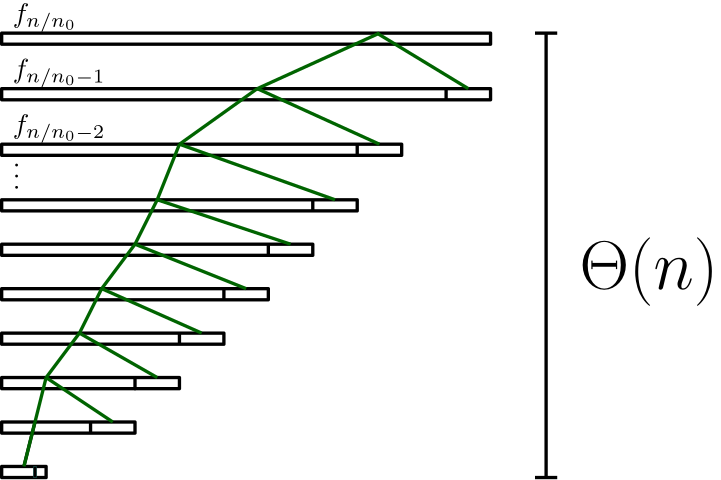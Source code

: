 <?xml version="1.0"?>
<!DOCTYPE ipe SYSTEM "ipe.dtd">
<ipe version="70212" creator="Ipe 7.2.12">
<info created="D:20200511153740" modified="D:20200604222520"/>
<ipestyle name="basic">
<symbol name="arrow/arc(spx)">
<path stroke="sym-stroke" fill="sym-stroke" pen="sym-pen">
0 0 m
-1 0.333 l
-1 -0.333 l
h
</path>
</symbol>
<symbol name="arrow/farc(spx)">
<path stroke="sym-stroke" fill="white" pen="sym-pen">
0 0 m
-1 0.333 l
-1 -0.333 l
h
</path>
</symbol>
<symbol name="arrow/ptarc(spx)">
<path stroke="sym-stroke" fill="sym-stroke" pen="sym-pen">
0 0 m
-1 0.333 l
-0.8 0 l
-1 -0.333 l
h
</path>
</symbol>
<symbol name="arrow/fptarc(spx)">
<path stroke="sym-stroke" fill="white" pen="sym-pen">
0 0 m
-1 0.333 l
-0.8 0 l
-1 -0.333 l
h
</path>
</symbol>
<symbol name="mark/circle(sx)" transformations="translations">
<path fill="sym-stroke">
0.6 0 0 0.6 0 0 e
0.4 0 0 0.4 0 0 e
</path>
</symbol>
<symbol name="mark/disk(sx)" transformations="translations">
<path fill="sym-stroke">
0.6 0 0 0.6 0 0 e
</path>
</symbol>
<symbol name="mark/fdisk(sfx)" transformations="translations">
<group>
<path fill="sym-fill">
0.5 0 0 0.5 0 0 e
</path>
<path fill="sym-stroke" fillrule="eofill">
0.6 0 0 0.6 0 0 e
0.4 0 0 0.4 0 0 e
</path>
</group>
</symbol>
<symbol name="mark/box(sx)" transformations="translations">
<path fill="sym-stroke" fillrule="eofill">
-0.6 -0.6 m
0.6 -0.6 l
0.6 0.6 l
-0.6 0.6 l
h
-0.4 -0.4 m
0.4 -0.4 l
0.4 0.4 l
-0.4 0.4 l
h
</path>
</symbol>
<symbol name="mark/square(sx)" transformations="translations">
<path fill="sym-stroke">
-0.6 -0.6 m
0.6 -0.6 l
0.6 0.6 l
-0.6 0.6 l
h
</path>
</symbol>
<symbol name="mark/fsquare(sfx)" transformations="translations">
<group>
<path fill="sym-fill">
-0.5 -0.5 m
0.5 -0.5 l
0.5 0.5 l
-0.5 0.5 l
h
</path>
<path fill="sym-stroke" fillrule="eofill">
-0.6 -0.6 m
0.6 -0.6 l
0.6 0.6 l
-0.6 0.6 l
h
-0.4 -0.4 m
0.4 -0.4 l
0.4 0.4 l
-0.4 0.4 l
h
</path>
</group>
</symbol>
<symbol name="mark/cross(sx)" transformations="translations">
<group>
<path fill="sym-stroke">
-0.43 -0.57 m
0.57 0.43 l
0.43 0.57 l
-0.57 -0.43 l
h
</path>
<path fill="sym-stroke">
-0.43 0.57 m
0.57 -0.43 l
0.43 -0.57 l
-0.57 0.43 l
h
</path>
</group>
</symbol>
<symbol name="arrow/fnormal(spx)">
<path stroke="sym-stroke" fill="white" pen="sym-pen">
0 0 m
-1 0.333 l
-1 -0.333 l
h
</path>
</symbol>
<symbol name="arrow/pointed(spx)">
<path stroke="sym-stroke" fill="sym-stroke" pen="sym-pen">
0 0 m
-1 0.333 l
-0.8 0 l
-1 -0.333 l
h
</path>
</symbol>
<symbol name="arrow/fpointed(spx)">
<path stroke="sym-stroke" fill="white" pen="sym-pen">
0 0 m
-1 0.333 l
-0.8 0 l
-1 -0.333 l
h
</path>
</symbol>
<symbol name="arrow/linear(spx)">
<path stroke="sym-stroke" pen="sym-pen">
-1 0.333 m
0 0 l
-1 -0.333 l
</path>
</symbol>
<symbol name="arrow/fdouble(spx)">
<path stroke="sym-stroke" fill="white" pen="sym-pen">
0 0 m
-1 0.333 l
-1 -0.333 l
h
-1 0 m
-2 0.333 l
-2 -0.333 l
h
</path>
</symbol>
<symbol name="arrow/double(spx)">
<path stroke="sym-stroke" fill="sym-stroke" pen="sym-pen">
0 0 m
-1 0.333 l
-1 -0.333 l
h
-1 0 m
-2 0.333 l
-2 -0.333 l
h
</path>
</symbol>
<pen name="heavier" value="0.8"/>
<pen name="fat" value="1.2"/>
<pen name="ultrafat" value="2"/>
<symbolsize name="large" value="5"/>
<symbolsize name="small" value="2"/>
<symbolsize name="tiny" value="1.1"/>
<arrowsize name="large" value="10"/>
<arrowsize name="small" value="5"/>
<arrowsize name="tiny" value="3"/>
<color name="red" value="1 0 0"/>
<color name="green" value="0 1 0"/>
<color name="blue" value="0 0 1"/>
<color name="yellow" value="1 1 0"/>
<color name="orange" value="1 0.647 0"/>
<color name="gold" value="1 0.843 0"/>
<color name="purple" value="0.627 0.125 0.941"/>
<color name="gray" value="0.745"/>
<color name="brown" value="0.647 0.165 0.165"/>
<color name="navy" value="0 0 0.502"/>
<color name="pink" value="1 0.753 0.796"/>
<color name="seagreen" value="0.18 0.545 0.341"/>
<color name="turquoise" value="0.251 0.878 0.816"/>
<color name="violet" value="0.933 0.51 0.933"/>
<color name="darkblue" value="0 0 0.545"/>
<color name="darkcyan" value="0 0.545 0.545"/>
<color name="darkgray" value="0.663"/>
<color name="darkgreen" value="0 0.392 0"/>
<color name="darkmagenta" value="0.545 0 0.545"/>
<color name="darkorange" value="1 0.549 0"/>
<color name="darkred" value="0.545 0 0"/>
<color name="lightblue" value="0.678 0.847 0.902"/>
<color name="lightcyan" value="0.878 1 1"/>
<color name="lightgray" value="0.827"/>
<color name="lightgreen" value="0.565 0.933 0.565"/>
<color name="lightyellow" value="1 1 0.878"/>
<dashstyle name="dashed" value="[4] 0"/>
<dashstyle name="dotted" value="[1 3] 0"/>
<dashstyle name="dash dotted" value="[4 2 1 2] 0"/>
<dashstyle name="dash dot dotted" value="[4 2 1 2 1 2] 0"/>
<textsize name="large" value="\large"/>
<textsize name="Large" value="\Large"/>
<textsize name="LARGE" value="\LARGE"/>
<textsize name="huge" value="\huge"/>
<textsize name="Huge" value="\Huge"/>
<textsize name="small" value="\small"/>
<textsize name="footnote" value="\footnotesize"/>
<textsize name="tiny" value="\tiny"/>
<textstyle name="center" begin="\begin{center}" end="\end{center}"/>
<textstyle name="itemize" begin="\begin{itemize}" end="\end{itemize}"/>
<textstyle name="item" begin="\begin{itemize}\item{}" end="\end{itemize}"/>
<gridsize name="4 pts" value="4"/>
<gridsize name="8 pts (~3 mm)" value="8"/>
<gridsize name="16 pts (~6 mm)" value="16"/>
<gridsize name="32 pts (~12 mm)" value="32"/>
<gridsize name="10 pts (~3.5 mm)" value="10"/>
<gridsize name="20 pts (~7 mm)" value="20"/>
<gridsize name="14 pts (~5 mm)" value="14"/>
<gridsize name="28 pts (~10 mm)" value="28"/>
<gridsize name="56 pts (~20 mm)" value="56"/>
<anglesize name="90 deg" value="90"/>
<anglesize name="60 deg" value="60"/>
<anglesize name="45 deg" value="45"/>
<anglesize name="30 deg" value="30"/>
<anglesize name="22.5 deg" value="22.5"/>
<opacity name="10%" value="0.1"/>
<opacity name="30%" value="0.3"/>
<opacity name="50%" value="0.5"/>
<opacity name="75%" value="0.75"/>
<tiling name="falling" angle="-60" step="4" width="1"/>
<tiling name="rising" angle="30" step="4" width="1"/>
</ipestyle>
<page>
<layer name="alpha"/>
<view layers="alpha" active="alpha"/>
<path layer="alpha" matrix="1 0 0 1 0 8" stroke="black" pen="fat">
160 432 m
160 428 l
336 428 l
336 432 l
h
</path>
<path matrix="1 0 0 1 0 4" stroke="black" pen="fat">
160 416 m
160 412 l
304 412 l
304 416 l
h
</path>
<path stroke="black" pen="fat">
160 400 m
160 396 l
288 396 l
288 400 l
h
</path>
<path stroke="black" pen="fat">
160 384 m
160 380 l
272 380 l
272 384 l
h
</path>
<path stroke="black" pen="fat">
160 368 m
160 364 l
256 364 l
256 368 l
h
</path>
<path stroke="black" pen="fat">
160 352 m
160 348 l
240 348 l
240 352 l
h
</path>
<path stroke="black" pen="fat">
160 336 m
160 332 l
224 332 l
224 336 l
h
</path>
<path stroke="black" pen="fat">
160 320 m
160 316 l
208 316 l
208 320 l
h
</path>
<path stroke="black" pen="fat">
160 304 m
160 300 l
176 300 l
176 304 l
h
</path>
<path matrix="1 0 0 1 0 8" stroke="black" pen="fat">
320 432 m
320 428 l
320 428 l
</path>
<path matrix="1 0 0 1 0 4" stroke="black" pen="fat">
288 416 m
288 412 l
</path>
<path stroke="black" pen="fat">
272 400 m
272 396 l
</path>
<path stroke="black" pen="fat">
256 384 m
256 380 l
</path>
<path stroke="black" pen="fat">
240 368 m
240 364 l
240 364 l
</path>
<path stroke="black" pen="fat">
224 352 m
224 348 l
</path>
<path stroke="black" pen="fat">
208 336 m
208 332 l
208 332 l
208 332 l
208 332 l
208 336 l
</path>
<path stroke="black" pen="fat">
192 320 m
192 316 l
</path>
<path stroke="turquoise" pen="fat">
172 304 m
172 300 l
</path>
<path matrix="1.75 0 0 1.25 -168 -100" stroke="darkgreen" pen="fat">
240 432 m
224 416 l
224 416 l
</path>
<path matrix="0.785714 0 0 1.25 63.4286 -100" stroke="darkgreen" pen="fat">
240 432 m
296 416 l
</path>
<path matrix="1 0 0 1.25 0 -100" stroke="darkgreen" pen="fat">
224 416 m
216 400 l
216 400 l
</path>
<path matrix="1 0 0 1.25 0 -100" stroke="darkgreen" pen="fat">
224 416 m
280 400 l
</path>
<path stroke="darkgreen" pen="fat">
216 400 m
208 384 l
208 384 l
</path>
<path stroke="darkgreen" pen="fat">
216 400 m
264 384 l
</path>
<path stroke="darkgreen" pen="fat">
208 384 m
196 368 l
196 368 l
</path>
<path stroke="darkgreen" pen="fat">
208 384 m
248 368 l
</path>
<path stroke="darkgreen" pen="fat">
196 368 m
188 352 l
</path>
<path stroke="darkgreen" pen="fat">
196 368 m
232 352 l
232 352 l
</path>
<path stroke="darkgreen" pen="fat">
188 352 m
176 336 l
</path>
<path stroke="darkgreen" pen="fat">
188 352 m
216 336 l
</path>
<path stroke="darkgreen" pen="fat">
176 336 m
172 320 l
</path>
<path stroke="darkgreen" pen="fat">
176 336 m
200 320 l
</path>
<path stroke="black" pen="fat">
172 320 m
168 304 l
</path>
<path stroke="black" pen="fat">
172 304 m
172 300 l
</path>
<path stroke="darkgreen" pen="fat">
172 320 m
168 304 l
</path>
<path matrix="1 0 0 1 0 4" stroke="black" pen="fat">
352 456 m
360 456 l
</path>
<path matrix="1 0 0 1.02564 0 -7.69231" stroke="black" pen="fat">
356 456 m
356 300 l
</path>
<path stroke="black" pen="fat">
352 300 m
360 300 l
</path>
<text transformations="translations" pos="368 368" stroke="black" type="label" width="49.886" height="18.564" depth="6.18" valign="baseline" size="Huge" style="math">\Theta(n)</text>
<text matrix="1 0 0 1 -140 0" transformations="translations" pos="304 464" stroke="black" type="label" width="23.196" height="6.921" depth="3.54" valign="baseline" style="math">f_{n/n_0}</text>
<text matrix="1 0 0 1 -140 -20" transformations="translations" pos="304 464" stroke="black" type="label" width="33.393" height="6.921" depth="3.54" valign="baseline" style="math">f_{n/n_0 -1}</text>
<text matrix="1 0 0 1 -140 -40" transformations="translations" pos="304 464" stroke="black" type="label" width="33.393" height="6.921" depth="3.54" valign="baseline" style="math">f_{n/n_0 -2}</text>
<text matrix="1 0 0 1 -4 -4" transformations="translations" pos="168 408" stroke="black" type="label" width="2.767" height="14.999" depth="0" valign="baseline">\vdots</text>
<path matrix="1 0 0 1 0 4" stroke="black" pen="fat">
160 456 m
160 452 l
336 452 l
336 456 l
h
</path>
<path matrix="0.6875 0 0 0.833333 87 80" stroke="darkgreen" pen="fat">
304 456 m
240 432 l
</path>
<path matrix="1.37143 0 0 0.833333 -121.829 80" stroke="darkgreen" pen="fat">
304 456 m
328 432 l
328 432 l
</path>
</page>
</ipe>

